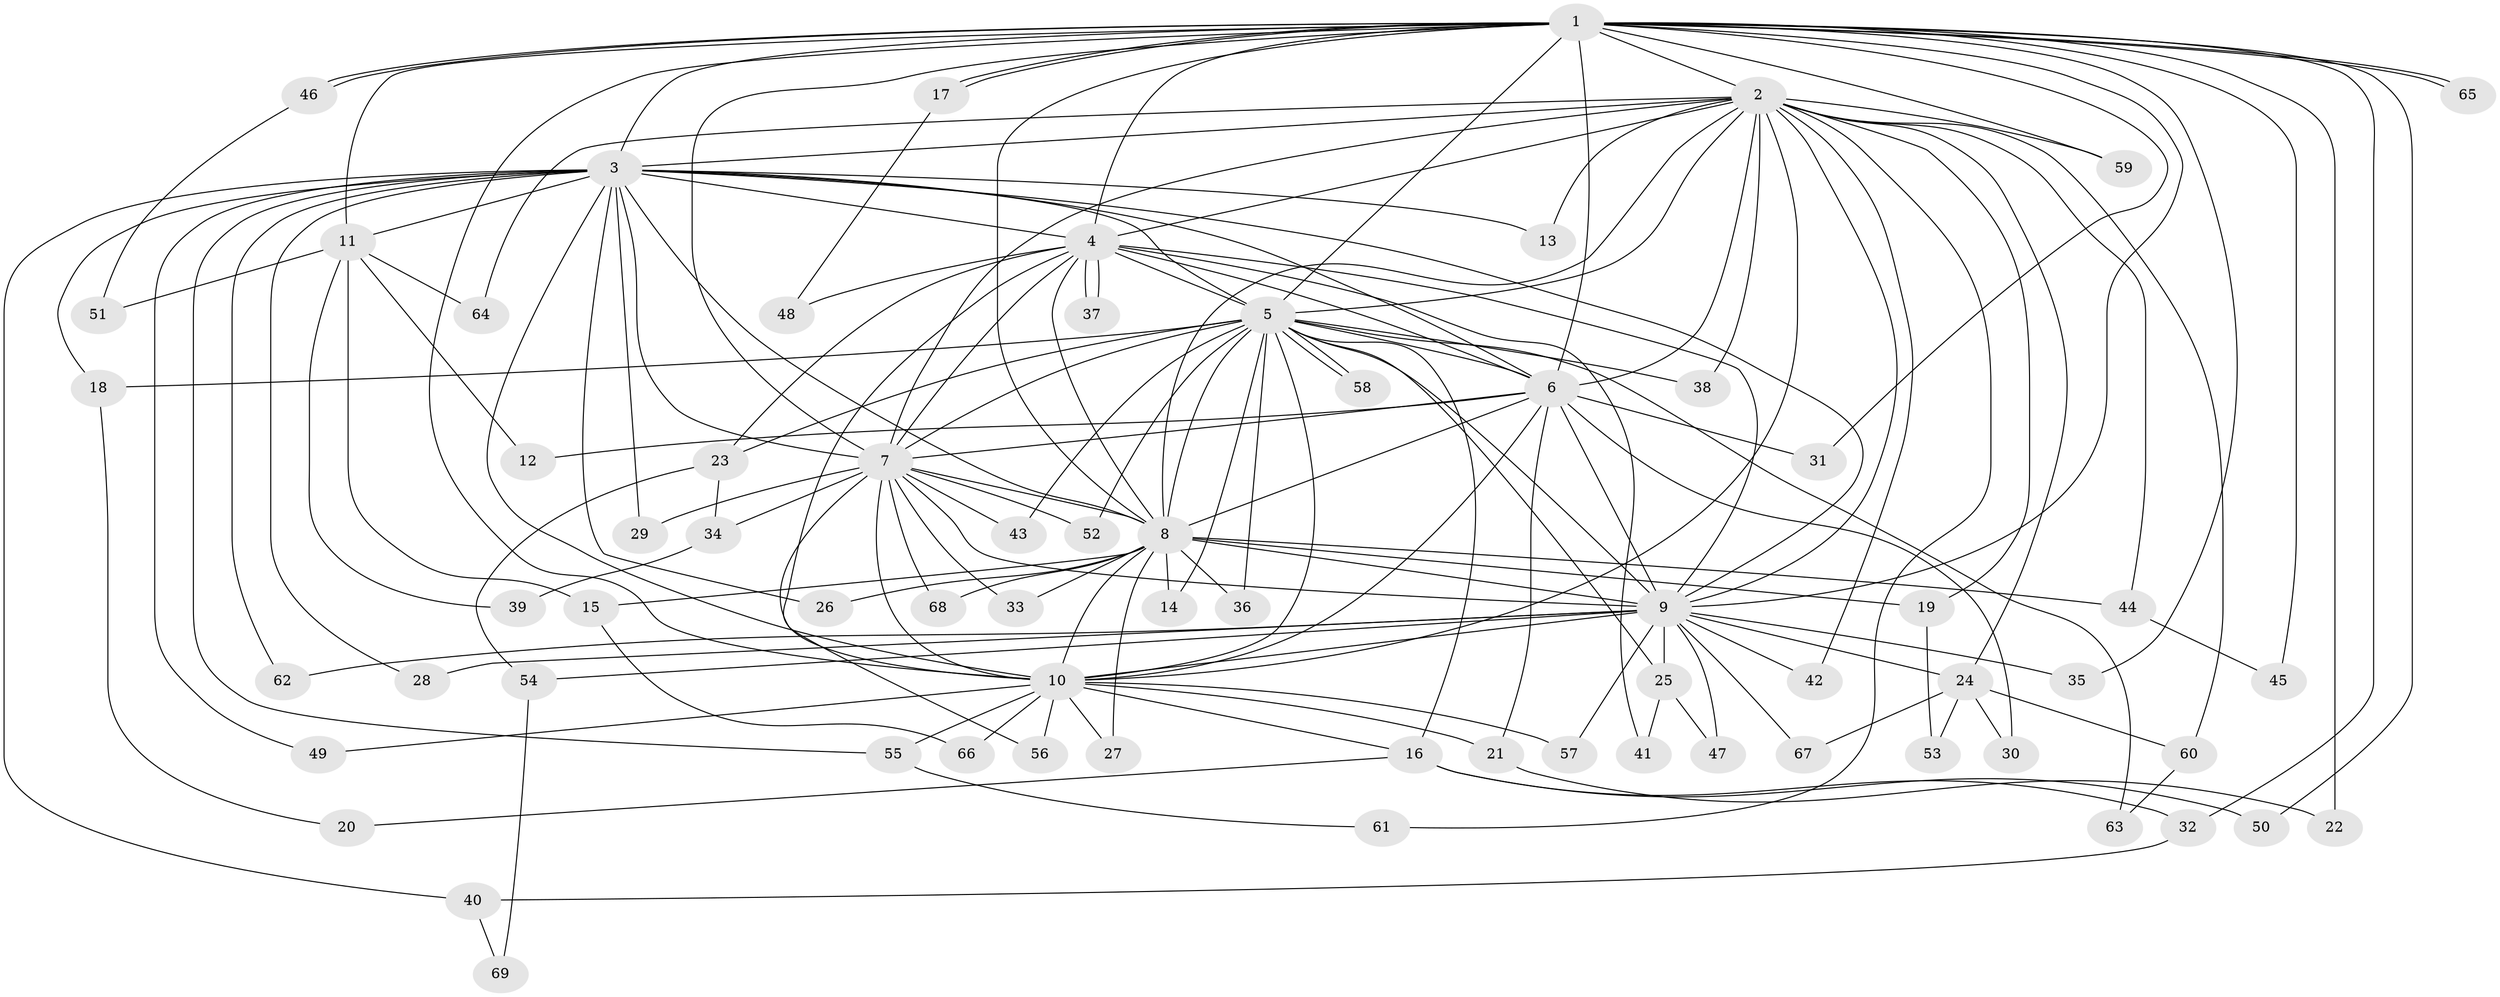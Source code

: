 // coarse degree distribution, {28: 0.0196078431372549, 15: 0.0392156862745098, 13: 0.0196078431372549, 18: 0.0392156862745098, 12: 0.0196078431372549, 14: 0.0196078431372549, 17: 0.0196078431372549, 6: 0.0392156862745098, 2: 0.5294117647058824, 3: 0.17647058823529413, 4: 0.058823529411764705, 1: 0.0196078431372549}
// Generated by graph-tools (version 1.1) at 2025/23/03/03/25 07:23:48]
// undirected, 69 vertices, 163 edges
graph export_dot {
graph [start="1"]
  node [color=gray90,style=filled];
  1;
  2;
  3;
  4;
  5;
  6;
  7;
  8;
  9;
  10;
  11;
  12;
  13;
  14;
  15;
  16;
  17;
  18;
  19;
  20;
  21;
  22;
  23;
  24;
  25;
  26;
  27;
  28;
  29;
  30;
  31;
  32;
  33;
  34;
  35;
  36;
  37;
  38;
  39;
  40;
  41;
  42;
  43;
  44;
  45;
  46;
  47;
  48;
  49;
  50;
  51;
  52;
  53;
  54;
  55;
  56;
  57;
  58;
  59;
  60;
  61;
  62;
  63;
  64;
  65;
  66;
  67;
  68;
  69;
  1 -- 2;
  1 -- 3;
  1 -- 4;
  1 -- 5;
  1 -- 6;
  1 -- 7;
  1 -- 8;
  1 -- 9;
  1 -- 10;
  1 -- 11;
  1 -- 17;
  1 -- 17;
  1 -- 22;
  1 -- 31;
  1 -- 32;
  1 -- 35;
  1 -- 45;
  1 -- 46;
  1 -- 46;
  1 -- 50;
  1 -- 59;
  1 -- 65;
  1 -- 65;
  2 -- 3;
  2 -- 4;
  2 -- 5;
  2 -- 6;
  2 -- 7;
  2 -- 8;
  2 -- 9;
  2 -- 10;
  2 -- 13;
  2 -- 19;
  2 -- 24;
  2 -- 38;
  2 -- 42;
  2 -- 44;
  2 -- 59;
  2 -- 60;
  2 -- 61;
  2 -- 64;
  3 -- 4;
  3 -- 5;
  3 -- 6;
  3 -- 7;
  3 -- 8;
  3 -- 9;
  3 -- 10;
  3 -- 11;
  3 -- 13;
  3 -- 18;
  3 -- 26;
  3 -- 28;
  3 -- 29;
  3 -- 40;
  3 -- 49;
  3 -- 55;
  3 -- 62;
  4 -- 5;
  4 -- 6;
  4 -- 7;
  4 -- 8;
  4 -- 9;
  4 -- 10;
  4 -- 23;
  4 -- 37;
  4 -- 37;
  4 -- 41;
  4 -- 48;
  5 -- 6;
  5 -- 7;
  5 -- 8;
  5 -- 9;
  5 -- 10;
  5 -- 14;
  5 -- 16;
  5 -- 18;
  5 -- 23;
  5 -- 25;
  5 -- 36;
  5 -- 38;
  5 -- 43;
  5 -- 52;
  5 -- 58;
  5 -- 58;
  5 -- 63;
  6 -- 7;
  6 -- 8;
  6 -- 9;
  6 -- 10;
  6 -- 12;
  6 -- 21;
  6 -- 30;
  6 -- 31;
  7 -- 8;
  7 -- 9;
  7 -- 10;
  7 -- 29;
  7 -- 33;
  7 -- 34;
  7 -- 43;
  7 -- 52;
  7 -- 56;
  7 -- 68;
  8 -- 9;
  8 -- 10;
  8 -- 14;
  8 -- 15;
  8 -- 19;
  8 -- 26;
  8 -- 27;
  8 -- 33;
  8 -- 36;
  8 -- 44;
  8 -- 68;
  9 -- 10;
  9 -- 24;
  9 -- 25;
  9 -- 28;
  9 -- 35;
  9 -- 42;
  9 -- 47;
  9 -- 54;
  9 -- 57;
  9 -- 62;
  9 -- 67;
  10 -- 16;
  10 -- 21;
  10 -- 27;
  10 -- 49;
  10 -- 55;
  10 -- 56;
  10 -- 57;
  10 -- 66;
  11 -- 12;
  11 -- 15;
  11 -- 39;
  11 -- 51;
  11 -- 64;
  15 -- 66;
  16 -- 20;
  16 -- 32;
  16 -- 50;
  17 -- 48;
  18 -- 20;
  19 -- 53;
  21 -- 22;
  23 -- 34;
  23 -- 54;
  24 -- 30;
  24 -- 53;
  24 -- 60;
  24 -- 67;
  25 -- 41;
  25 -- 47;
  32 -- 40;
  34 -- 39;
  40 -- 69;
  44 -- 45;
  46 -- 51;
  54 -- 69;
  55 -- 61;
  60 -- 63;
}
